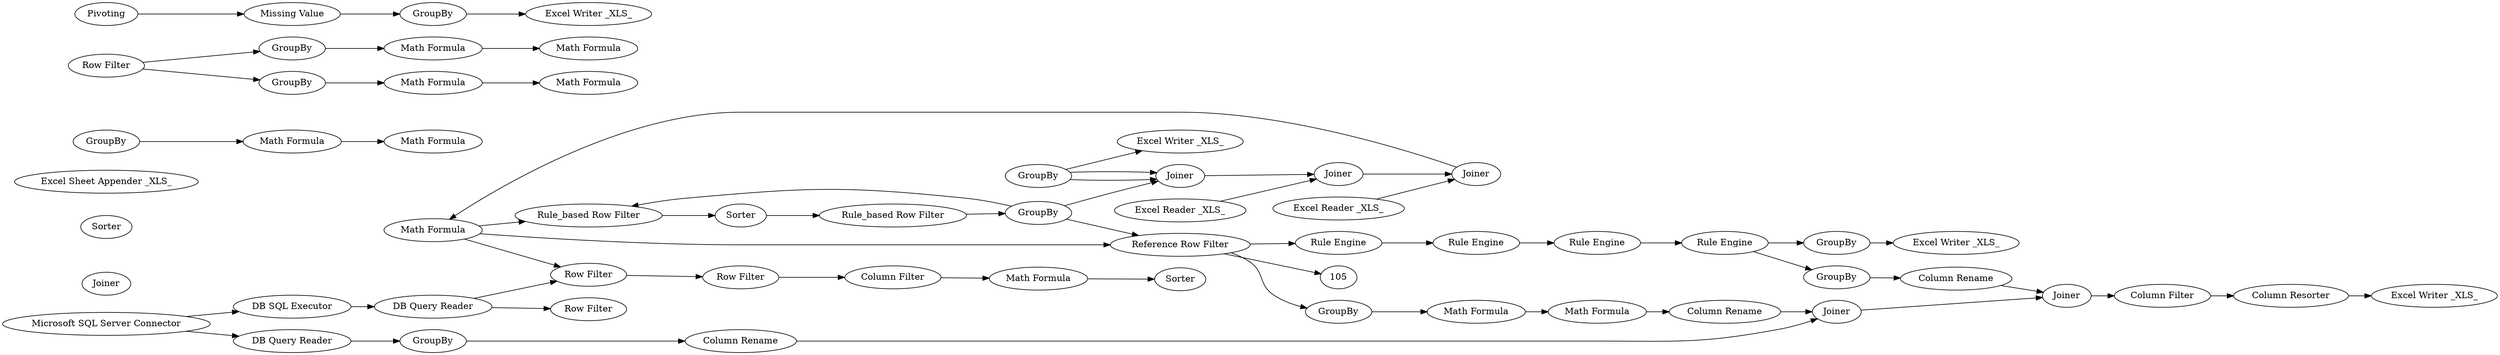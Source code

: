 digraph {
	2 [label="Microsoft SQL Server Connector"]
	6 [label="DB SQL Executor"]
	31 [label="DB Query Reader"]
	73 [label="Reference Row Filter"]
	74 [label=GroupBy]
	75 [label="Math Formula"]
	78 [label="Math Formula"]
	57 [label=Joiner]
	58 [label="Excel Reader _XLS_"]
	59 [label=Joiner]
	60 [label="Excel Reader _XLS_"]
	61 [label=Joiner]
	72 [label="Math Formula"]
	35 [label="Row Filter"]
	53 [label="Math Formula"]
	54 [label="Column Filter"]
	55 [label=Sorter]
	56 [label=GroupBy]
	92 [label="Row Filter"]
	65 [label="Rule_based Row Filter"]
	69 [label=Sorter]
	70 [label="Rule_based Row Filter"]
	71 [label=GroupBy]
	93 [label="Excel Writer _XLS_"]
	94 [label=Joiner]
	95 [label=Sorter]
	96 [label="Excel Sheet Appender _XLS_"]
	97 [label="Excel Writer _XLS_"]
	98 [label=GroupBy]
	99 [label="Column Rename"]
	100 [label="Column Rename"]
	102 [label=Joiner]
	103 [label="Column Resorter"]
	104 [label="DB Query Reader"]
	76 [label=GroupBy]
	77 [label="Math Formula"]
	79 [label="Math Formula"]
	80 [label="Math Formula"]
	81 [label="Math Formula"]
	82 [label="Math Formula"]
	83 [label="Math Formula"]
	84 [label=GroupBy]
	85 [label=GroupBy]
	86 [label="Row Filter"]
	87 [label=Pivoting]
	88 [label="Missing Value"]
	89 [label=GroupBy]
	90 [label="Excel Writer _XLS_"]
	106 [label=GroupBy]
	107 [label="Rule Engine"]
	108 [label="Rule Engine"]
	109 [label="Rule Engine"]
	110 [label="Rule Engine"]
	111 [label=Joiner]
	112 [label="Column Rename"]
	113 [label="Column Filter"]
	114 [label=GroupBy]
	115 [label="Excel Writer _XLS_"]
	116 [label="Row Filter"]
	57 -> 59
	58 -> 59
	59 -> 61
	60 -> 61
	61 -> 72
	35 -> 92
	53 -> 55
	54 -> 53
	92 -> 54
	65 -> 69
	69 -> 70
	70 -> 71
	71 -> 65
	71 -> 57
	72 -> 35
	56 -> 93
	76 -> 77
	77 -> 79
	82 -> 80
	83 -> 81
	84 -> 83
	85 -> 82
	86 -> 84
	86 -> 85
	87 -> 88
	88 -> 89
	89 -> 90
	2 -> 6
	2 -> 104
	6 -> 31
	31 -> 35
	31 -> 116
	73 -> 74
	73 -> 105
	73 -> 107
	74 -> 75
	75 -> 78
	78 -> 100
	72 -> 73
	72 -> 65
	56 -> 57
	56 -> 57
	71 -> 73
	98 -> 99
	99 -> 102
	100 -> 102
	102 -> 111
	103 -> 97
	104 -> 98
	106 -> 112
	107 -> 108
	108 -> 109
	109 -> 110
	110 -> 106
	110 -> 114
	111 -> 113
	112 -> 111
	113 -> 103
	114 -> 115
	rankdir=LR
}

